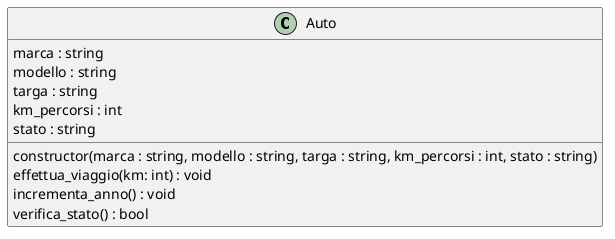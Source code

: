 @startuml Auto
class Auto {
  marca : string
  modello : string
  targa : string
  km_percorsi : int
  stato : string

  constructor(marca : string, modello : string, targa : string, km_percorsi : int, stato : string)
  effettua_viaggio(km: int) : void
  incrementa_anno() : void
  verifica_stato() : bool
}
@enduml